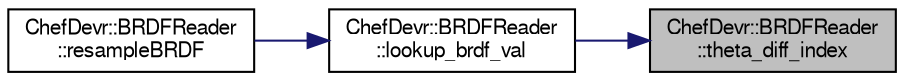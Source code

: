 digraph "ChefDevr::BRDFReader::theta_diff_index"
{
 // LATEX_PDF_SIZE
  edge [fontname="FreeSans",fontsize="10",labelfontname="FreeSans",labelfontsize="10"];
  node [fontname="FreeSans",fontsize="10",shape=record];
  rankdir="RL";
  Node49 [label="ChefDevr::BRDFReader\l::theta_diff_index",height=0.2,width=0.4,color="black", fillcolor="grey75", style="filled", fontcolor="black",tooltip="Lookup theta_diff index."];
  Node49 -> Node50 [dir="back",color="midnightblue",fontsize="10",style="solid",fontname="FreeSans"];
  Node50 [label="ChefDevr::BRDFReader\l::lookup_brdf_val",height=0.2,width=0.4,color="black", fillcolor="white", style="filled",URL="$class_chef_devr_1_1_b_r_d_f_reader.html#a52a4fc59f6adee91e2e697b8a703d8c8",tooltip="Extracts a color in a BRDF from a pair of incoming and outgoing angles."];
  Node50 -> Node51 [dir="back",color="midnightblue",fontsize="10",style="solid",fontname="FreeSans"];
  Node51 [label="ChefDevr::BRDFReader\l::resampleBRDF",height=0.2,width=0.4,color="black", fillcolor="white", style="filled",URL="$class_chef_devr_1_1_b_r_d_f_reader.html#a660c35ad652c7ff79a8391e5399680d7",tooltip="Resamples a BRDF."];
}
